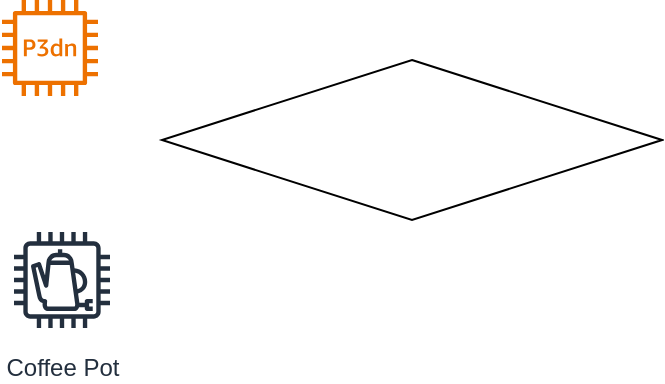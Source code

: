 <mxfile version="24.4.13" type="device">
  <diagram name="Page-1" id="SSLmwUUN8hilpWxeudQM">
    <mxGraphModel dx="786" dy="467" grid="1" gridSize="10" guides="1" tooltips="1" connect="1" arrows="1" fold="1" page="1" pageScale="1" pageWidth="850" pageHeight="1100" math="0" shadow="0">
      <root>
        <mxCell id="0" />
        <mxCell id="1" parent="0" />
        <mxCell id="S8ac0U9AQ1tKpjzVfgD0-2" value="" style="sketch=0;outlineConnect=0;fontColor=#232F3E;gradientColor=none;fillColor=#ED7100;strokeColor=none;dashed=0;verticalLabelPosition=bottom;verticalAlign=top;align=center;html=1;fontSize=12;fontStyle=0;aspect=fixed;pointerEvents=1;shape=mxgraph.aws4.p3dn_instance;" vertex="1" parent="1">
          <mxGeometry x="180" y="90" width="48" height="48" as="geometry" />
        </mxCell>
        <mxCell id="S8ac0U9AQ1tKpjzVfgD0-3" value="Coffee Pot" style="sketch=0;outlineConnect=0;fontColor=#232F3E;gradientColor=none;strokeColor=#232F3E;fillColor=#ffffff;dashed=0;verticalLabelPosition=bottom;verticalAlign=top;align=center;html=1;fontSize=12;fontStyle=0;aspect=fixed;shape=mxgraph.aws4.resourceIcon;resIcon=mxgraph.aws4.coffee_pot;" vertex="1" parent="1">
          <mxGeometry x="180" y="200" width="60" height="60" as="geometry" />
        </mxCell>
        <mxCell id="S8ac0U9AQ1tKpjzVfgD0-4" value="" style="rhombus;whiteSpace=wrap;html=1;" vertex="1" parent="1">
          <mxGeometry x="260" y="120" width="250" height="80" as="geometry" />
        </mxCell>
      </root>
    </mxGraphModel>
  </diagram>
</mxfile>
